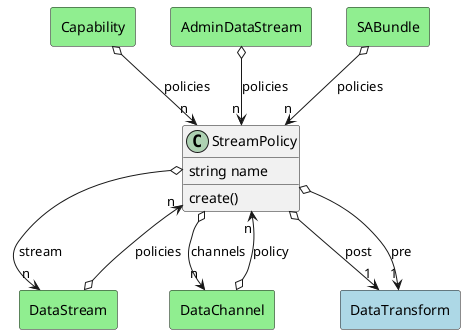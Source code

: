 @startuml

class "StreamPolicy" as Model {
 string name

 create()

}

rectangle "DataTransform" as DataTransform #lightblue {
}

Model o--> "1" DataTransform : post


rectangle "DataTransform" as DataTransform #lightblue {
}

Model o--> "1" DataTransform : pre


rectangle "DataStream" as DataStream #lightblue {
}

Model o--> "n" DataStream : stream


rectangle "DataChannel" as DataChannel #lightblue {
}

Model o--> "n" DataChannel : channels




    rectangle "Capability" as Capability #lightgreen {
    }

        Capability   o--> "n" Model : "policies"

    rectangle "DataChannel" as DataChannel #lightgreen {
    }

        DataChannel   o--> "n" Model : "policy"

    rectangle "DataStream" as DataStream #lightgreen {
    }

        DataStream   o--> "n" Model : "policies"

    rectangle "AdminDataStream" as AdminDataStream #lightgreen {
    }

        AdminDataStream   o--> "n" Model : "policies"

    rectangle "SABundle" as SABundle #lightgreen {
    }

        SABundle   o--> "n" Model : "policies"


@enduml
